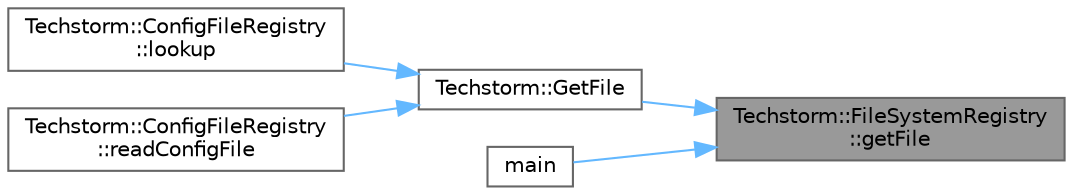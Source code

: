 digraph "Techstorm::FileSystemRegistry::getFile"
{
 // LATEX_PDF_SIZE
  bgcolor="transparent";
  edge [fontname=Helvetica,fontsize=10,labelfontname=Helvetica,labelfontsize=10];
  node [fontname=Helvetica,fontsize=10,shape=box,height=0.2,width=0.4];
  rankdir="RL";
  Node1 [id="Node000001",label="Techstorm::FileSystemRegistry\l::getFile",height=0.2,width=0.4,color="gray40", fillcolor="grey60", style="filled", fontcolor="black",tooltip="Gets the file."];
  Node1 -> Node2 [id="edge5_Node000001_Node000002",dir="back",color="steelblue1",style="solid",tooltip=" "];
  Node2 [id="Node000002",label="Techstorm::GetFile",height=0.2,width=0.4,color="grey40", fillcolor="white", style="filled",URL="$d4/d26/namespace_techstorm.html#aaf6125c10046d7d70355aec49eb87e8a",tooltip=" "];
  Node2 -> Node3 [id="edge6_Node000002_Node000003",dir="back",color="steelblue1",style="solid",tooltip=" "];
  Node3 [id="Node000003",label="Techstorm::ConfigFileRegistry\l::lookup",height=0.2,width=0.4,color="grey40", fillcolor="white", style="filled",URL="$d1/dcb/class_techstorm_1_1_config_file_registry.html#a2e49f91dfa8e3d8ec15aed9fc8fb4a68",tooltip=" "];
  Node2 -> Node4 [id="edge7_Node000002_Node000004",dir="back",color="steelblue1",style="solid",tooltip=" "];
  Node4 [id="Node000004",label="Techstorm::ConfigFileRegistry\l::readConfigFile",height=0.2,width=0.4,color="grey40", fillcolor="white", style="filled",URL="$d1/dcb/class_techstorm_1_1_config_file_registry.html#a90d2ed7bb44b9c373fab7ee143217d4d",tooltip=" "];
  Node1 -> Node5 [id="edge8_Node000001_Node000005",dir="back",color="steelblue1",style="solid",tooltip=" "];
  Node5 [id="Node000005",label="main",height=0.2,width=0.4,color="grey40", fillcolor="white", style="filled",URL="$dd/d39/application_2main_8cpp.html#a0ddf1224851353fc92bfbff6f499fa97",tooltip=" "];
}
